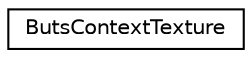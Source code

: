 digraph G
{
  edge [fontname="Helvetica",fontsize="10",labelfontname="Helvetica",labelfontsize="10"];
  node [fontname="Helvetica",fontsize="10",shape=record];
  rankdir=LR;
  Node1 [label="ButsContextTexture",height=0.2,width=0.4,color="black", fillcolor="white", style="filled",URL="$df/de4/structButsContextTexture.html"];
}
